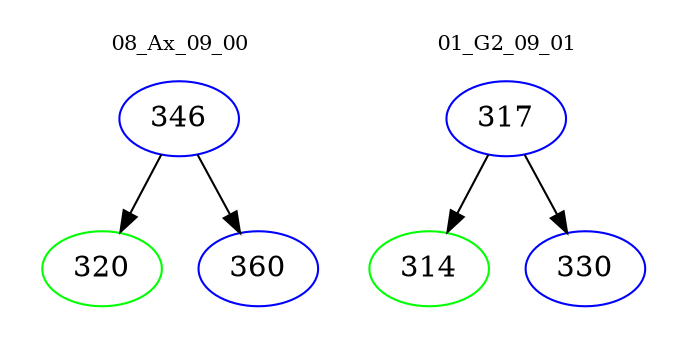 digraph{
subgraph cluster_0 {
color = white
label = "08_Ax_09_00";
fontsize=10;
T0_346 [label="346", color="blue"]
T0_346 -> T0_320 [color="black"]
T0_320 [label="320", color="green"]
T0_346 -> T0_360 [color="black"]
T0_360 [label="360", color="blue"]
}
subgraph cluster_1 {
color = white
label = "01_G2_09_01";
fontsize=10;
T1_317 [label="317", color="blue"]
T1_317 -> T1_314 [color="black"]
T1_314 [label="314", color="green"]
T1_317 -> T1_330 [color="black"]
T1_330 [label="330", color="blue"]
}
}
